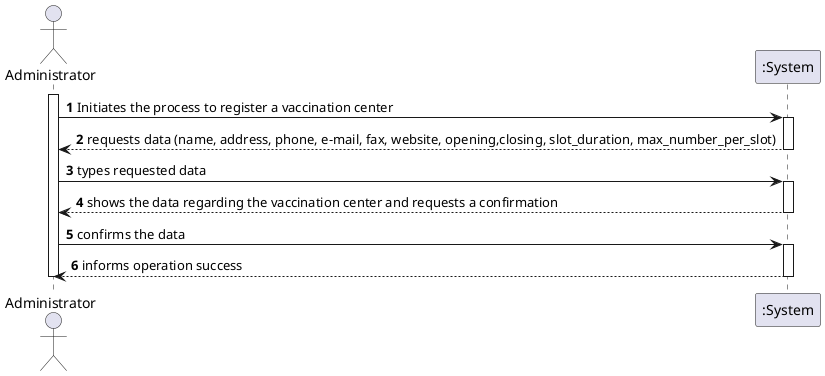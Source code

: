 @startuml
autonumber
actor "Administrator" as ADM

activate ADM

ADM -> ":System" : Initiates the process to register a vaccination center
activate ":System"
":System" --> ADM : requests data (name, address, phone, e-mail, fax, website, opening,closing, slot_duration, max_number_per_slot)
deactivate ":System"

ADM -> ":System" : types requested data
activate ":System"
":System" --> ADM : shows the data regarding the vaccination center and requests a confirmation
deactivate ":System"

ADM -> ":System" : confirms the data

activate ":System"
":System" --> ADM : informs operation success
deactivate ":System"

deactivate ADM

@enduml